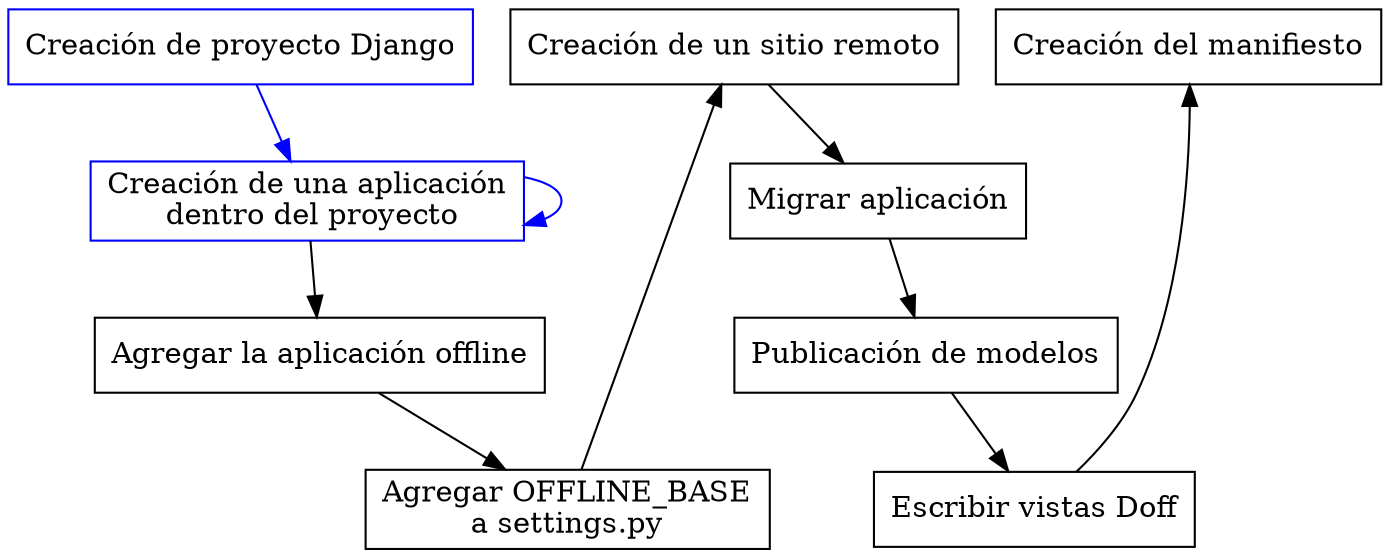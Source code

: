 digraph migracion_proyecto {
    
    node [shape=record]
    // graph [fontsize=30 labelloc="t" label="" splines=true overlap=false rankdir = "LR"];
    
    paso_1 [label="Creación de proyecto Django", color=blue]
    paso_2 [label="Creación de una aplicación\n dentro del proyecto",
            color=blue]
    paso_3 [label="Agregar la aplicación offline"] // Paso 1 
    paso_4 [label="Agregar OFFLINE_BASE\na settings.py"] // Paso 2
    paso_5 [label="Creación de un sitio remoto"] // Paso 3
    paso_6 [label="Migrar aplicación"]
    paso_7 [label="Publicación de modelos"]
    paso_8 [label="Escribir vistas Doff"] 
    //paso_9 [label="Modificar plantillas"]
    //paso_10 [label="Publicar sitio remoto"]
    paso_11 [label="Creación del manifiesto"]
    
    paso_1 -> paso_2 [color=blue];
    paso_2 -> paso_2 [color=blue];
    paso_2 -> paso_3;
    paso_3 -> paso_4;
    paso_4 -> paso_5;
    paso_5 -> paso_6;
    paso_6 -> paso_7;
    paso_7 -> paso_8;
    //paso_8 -> paso_9;
    //paso_9 -> paso_10;
    paso_8 -> paso_11;
    
    
    {rank=same; paso_1; paso_5; paso_11; }


}